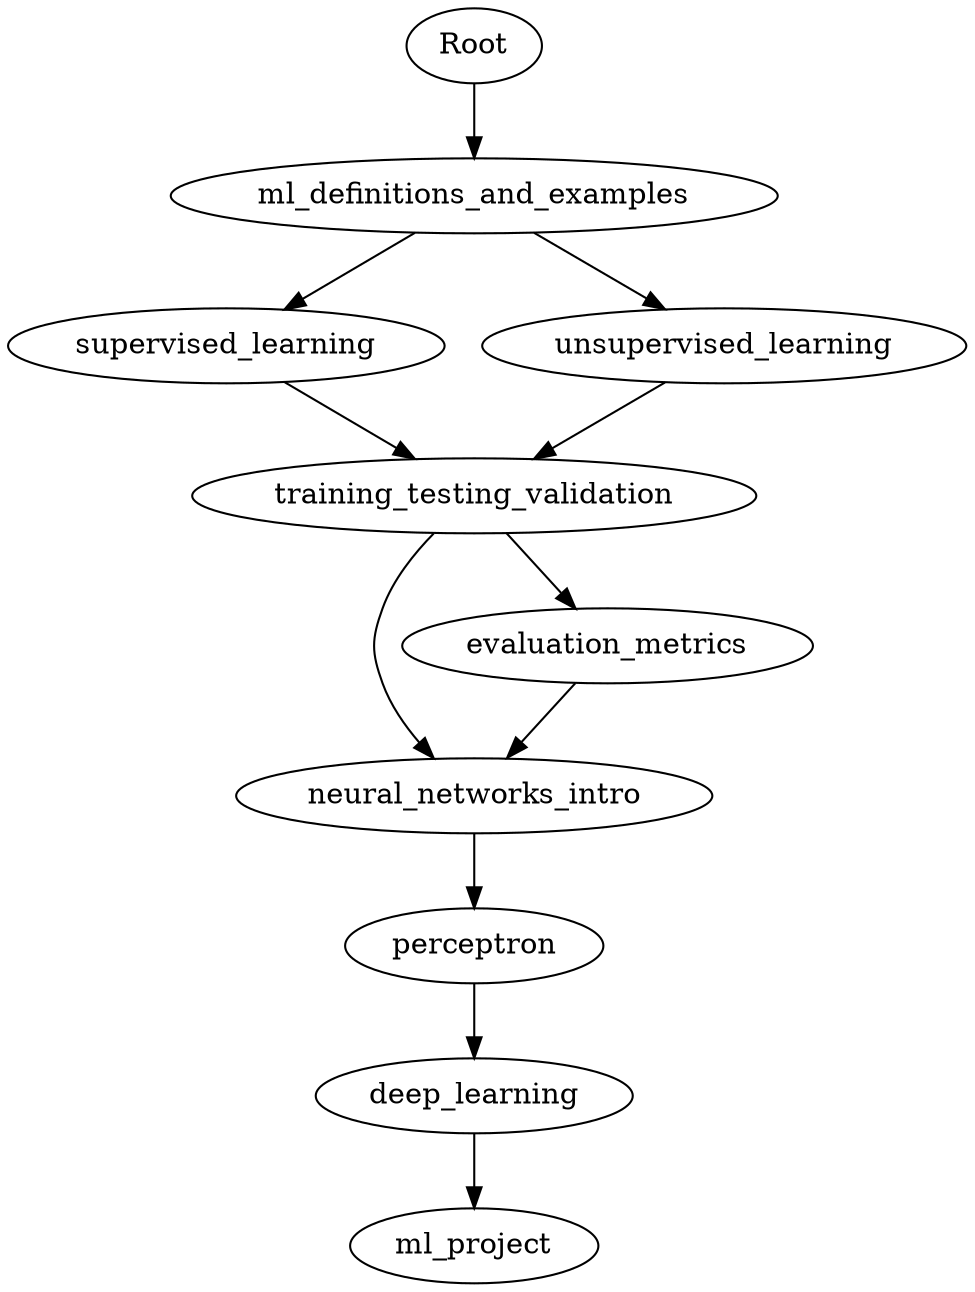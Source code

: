strict digraph {
	ml_definitions_and_examples [label=ml_definitions_and_examples]
	Root -> ml_definitions_and_examples [contraint=true]
	ml_definitions_and_examples -> supervised_learning [contraint=true]
	ml_definitions_and_examples -> unsupervised_learning [contraint=true]
	supervised_learning -> training_testing_validation [contraint=true]
	unsupervised_learning -> training_testing_validation [contraint=true]
	training_testing_validation -> neural_networks_intro [contraint=true]
	training_testing_validation -> evaluation_metrics [contraint=true]
	evaluation_metrics -> neural_networks_intro [contraint=true]
	neural_networks_intro -> perceptron [contraint=true]
	perceptron -> deep_learning [contraint=true]
	deep_learning -> ml_project [contraint=true]
	supervised_learning [label=supervised_learning]
	Root -> ml_definitions_and_examples [contraint=true]
	ml_definitions_and_examples -> supervised_learning [contraint=true]
	ml_definitions_and_examples -> unsupervised_learning [contraint=true]
	supervised_learning -> training_testing_validation [contraint=true]
	unsupervised_learning -> training_testing_validation [contraint=true]
	training_testing_validation -> neural_networks_intro [contraint=true]
	training_testing_validation -> evaluation_metrics [contraint=true]
	evaluation_metrics -> neural_networks_intro [contraint=true]
	neural_networks_intro -> perceptron [contraint=true]
	perceptron -> deep_learning [contraint=true]
	deep_learning -> ml_project [contraint=true]
	unsupervised_learning [label=unsupervised_learning]
	Root -> ml_definitions_and_examples [contraint=true]
	ml_definitions_and_examples -> supervised_learning [contraint=true]
	ml_definitions_and_examples -> unsupervised_learning [contraint=true]
	supervised_learning -> training_testing_validation [contraint=true]
	unsupervised_learning -> training_testing_validation [contraint=true]
	training_testing_validation -> neural_networks_intro [contraint=true]
	training_testing_validation -> evaluation_metrics [contraint=true]
	evaluation_metrics -> neural_networks_intro [contraint=true]
	neural_networks_intro -> perceptron [contraint=true]
	perceptron -> deep_learning [contraint=true]
	deep_learning -> ml_project [contraint=true]
	training_testing_validation [label=training_testing_validation]
	Root -> ml_definitions_and_examples [contraint=true]
	ml_definitions_and_examples -> supervised_learning [contraint=true]
	ml_definitions_and_examples -> unsupervised_learning [contraint=true]
	supervised_learning -> training_testing_validation [contraint=true]
	unsupervised_learning -> training_testing_validation [contraint=true]
	training_testing_validation -> neural_networks_intro [contraint=true]
	training_testing_validation -> evaluation_metrics [contraint=true]
	evaluation_metrics -> neural_networks_intro [contraint=true]
	neural_networks_intro -> perceptron [contraint=true]
	perceptron -> deep_learning [contraint=true]
	deep_learning -> ml_project [contraint=true]
	evaluation_metrics [label=evaluation_metrics]
	Root -> ml_definitions_and_examples [contraint=true]
	ml_definitions_and_examples -> supervised_learning [contraint=true]
	ml_definitions_and_examples -> unsupervised_learning [contraint=true]
	supervised_learning -> training_testing_validation [contraint=true]
	unsupervised_learning -> training_testing_validation [contraint=true]
	training_testing_validation -> neural_networks_intro [contraint=true]
	training_testing_validation -> evaluation_metrics [contraint=true]
	evaluation_metrics -> neural_networks_intro [contraint=true]
	neural_networks_intro -> perceptron [contraint=true]
	perceptron -> deep_learning [contraint=true]
	deep_learning -> ml_project [contraint=true]
	neural_networks_intro [label=neural_networks_intro]
	Root -> ml_definitions_and_examples [contraint=true]
	ml_definitions_and_examples -> supervised_learning [contraint=true]
	ml_definitions_and_examples -> unsupervised_learning [contraint=true]
	supervised_learning -> training_testing_validation [contraint=true]
	unsupervised_learning -> training_testing_validation [contraint=true]
	training_testing_validation -> neural_networks_intro [contraint=true]
	training_testing_validation -> evaluation_metrics [contraint=true]
	evaluation_metrics -> neural_networks_intro [contraint=true]
	neural_networks_intro -> perceptron [contraint=true]
	perceptron -> deep_learning [contraint=true]
	deep_learning -> ml_project [contraint=true]
	perceptron [label=perceptron]
	Root -> ml_definitions_and_examples [contraint=true]
	ml_definitions_and_examples -> supervised_learning [contraint=true]
	ml_definitions_and_examples -> unsupervised_learning [contraint=true]
	supervised_learning -> training_testing_validation [contraint=true]
	unsupervised_learning -> training_testing_validation [contraint=true]
	training_testing_validation -> neural_networks_intro [contraint=true]
	training_testing_validation -> evaluation_metrics [contraint=true]
	evaluation_metrics -> neural_networks_intro [contraint=true]
	neural_networks_intro -> perceptron [contraint=true]
	perceptron -> deep_learning [contraint=true]
	deep_learning -> ml_project [contraint=true]
	deep_learning [label=deep_learning]
	Root -> ml_definitions_and_examples [contraint=true]
	ml_definitions_and_examples -> supervised_learning [contraint=true]
	ml_definitions_and_examples -> unsupervised_learning [contraint=true]
	supervised_learning -> training_testing_validation [contraint=true]
	unsupervised_learning -> training_testing_validation [contraint=true]
	training_testing_validation -> neural_networks_intro [contraint=true]
	training_testing_validation -> evaluation_metrics [contraint=true]
	evaluation_metrics -> neural_networks_intro [contraint=true]
	neural_networks_intro -> perceptron [contraint=true]
	perceptron -> deep_learning [contraint=true]
	deep_learning -> ml_project [contraint=true]
	ml_project [label=ml_project]
	Root -> ml_definitions_and_examples [contraint=true]
	ml_definitions_and_examples -> supervised_learning [contraint=true]
	ml_definitions_and_examples -> unsupervised_learning [contraint=true]
	supervised_learning -> training_testing_validation [contraint=true]
	unsupervised_learning -> training_testing_validation [contraint=true]
	training_testing_validation -> neural_networks_intro [contraint=true]
	training_testing_validation -> evaluation_metrics [contraint=true]
	evaluation_metrics -> neural_networks_intro [contraint=true]
	neural_networks_intro -> perceptron [contraint=true]
	perceptron -> deep_learning [contraint=true]
	deep_learning -> ml_project [contraint=true]
}
